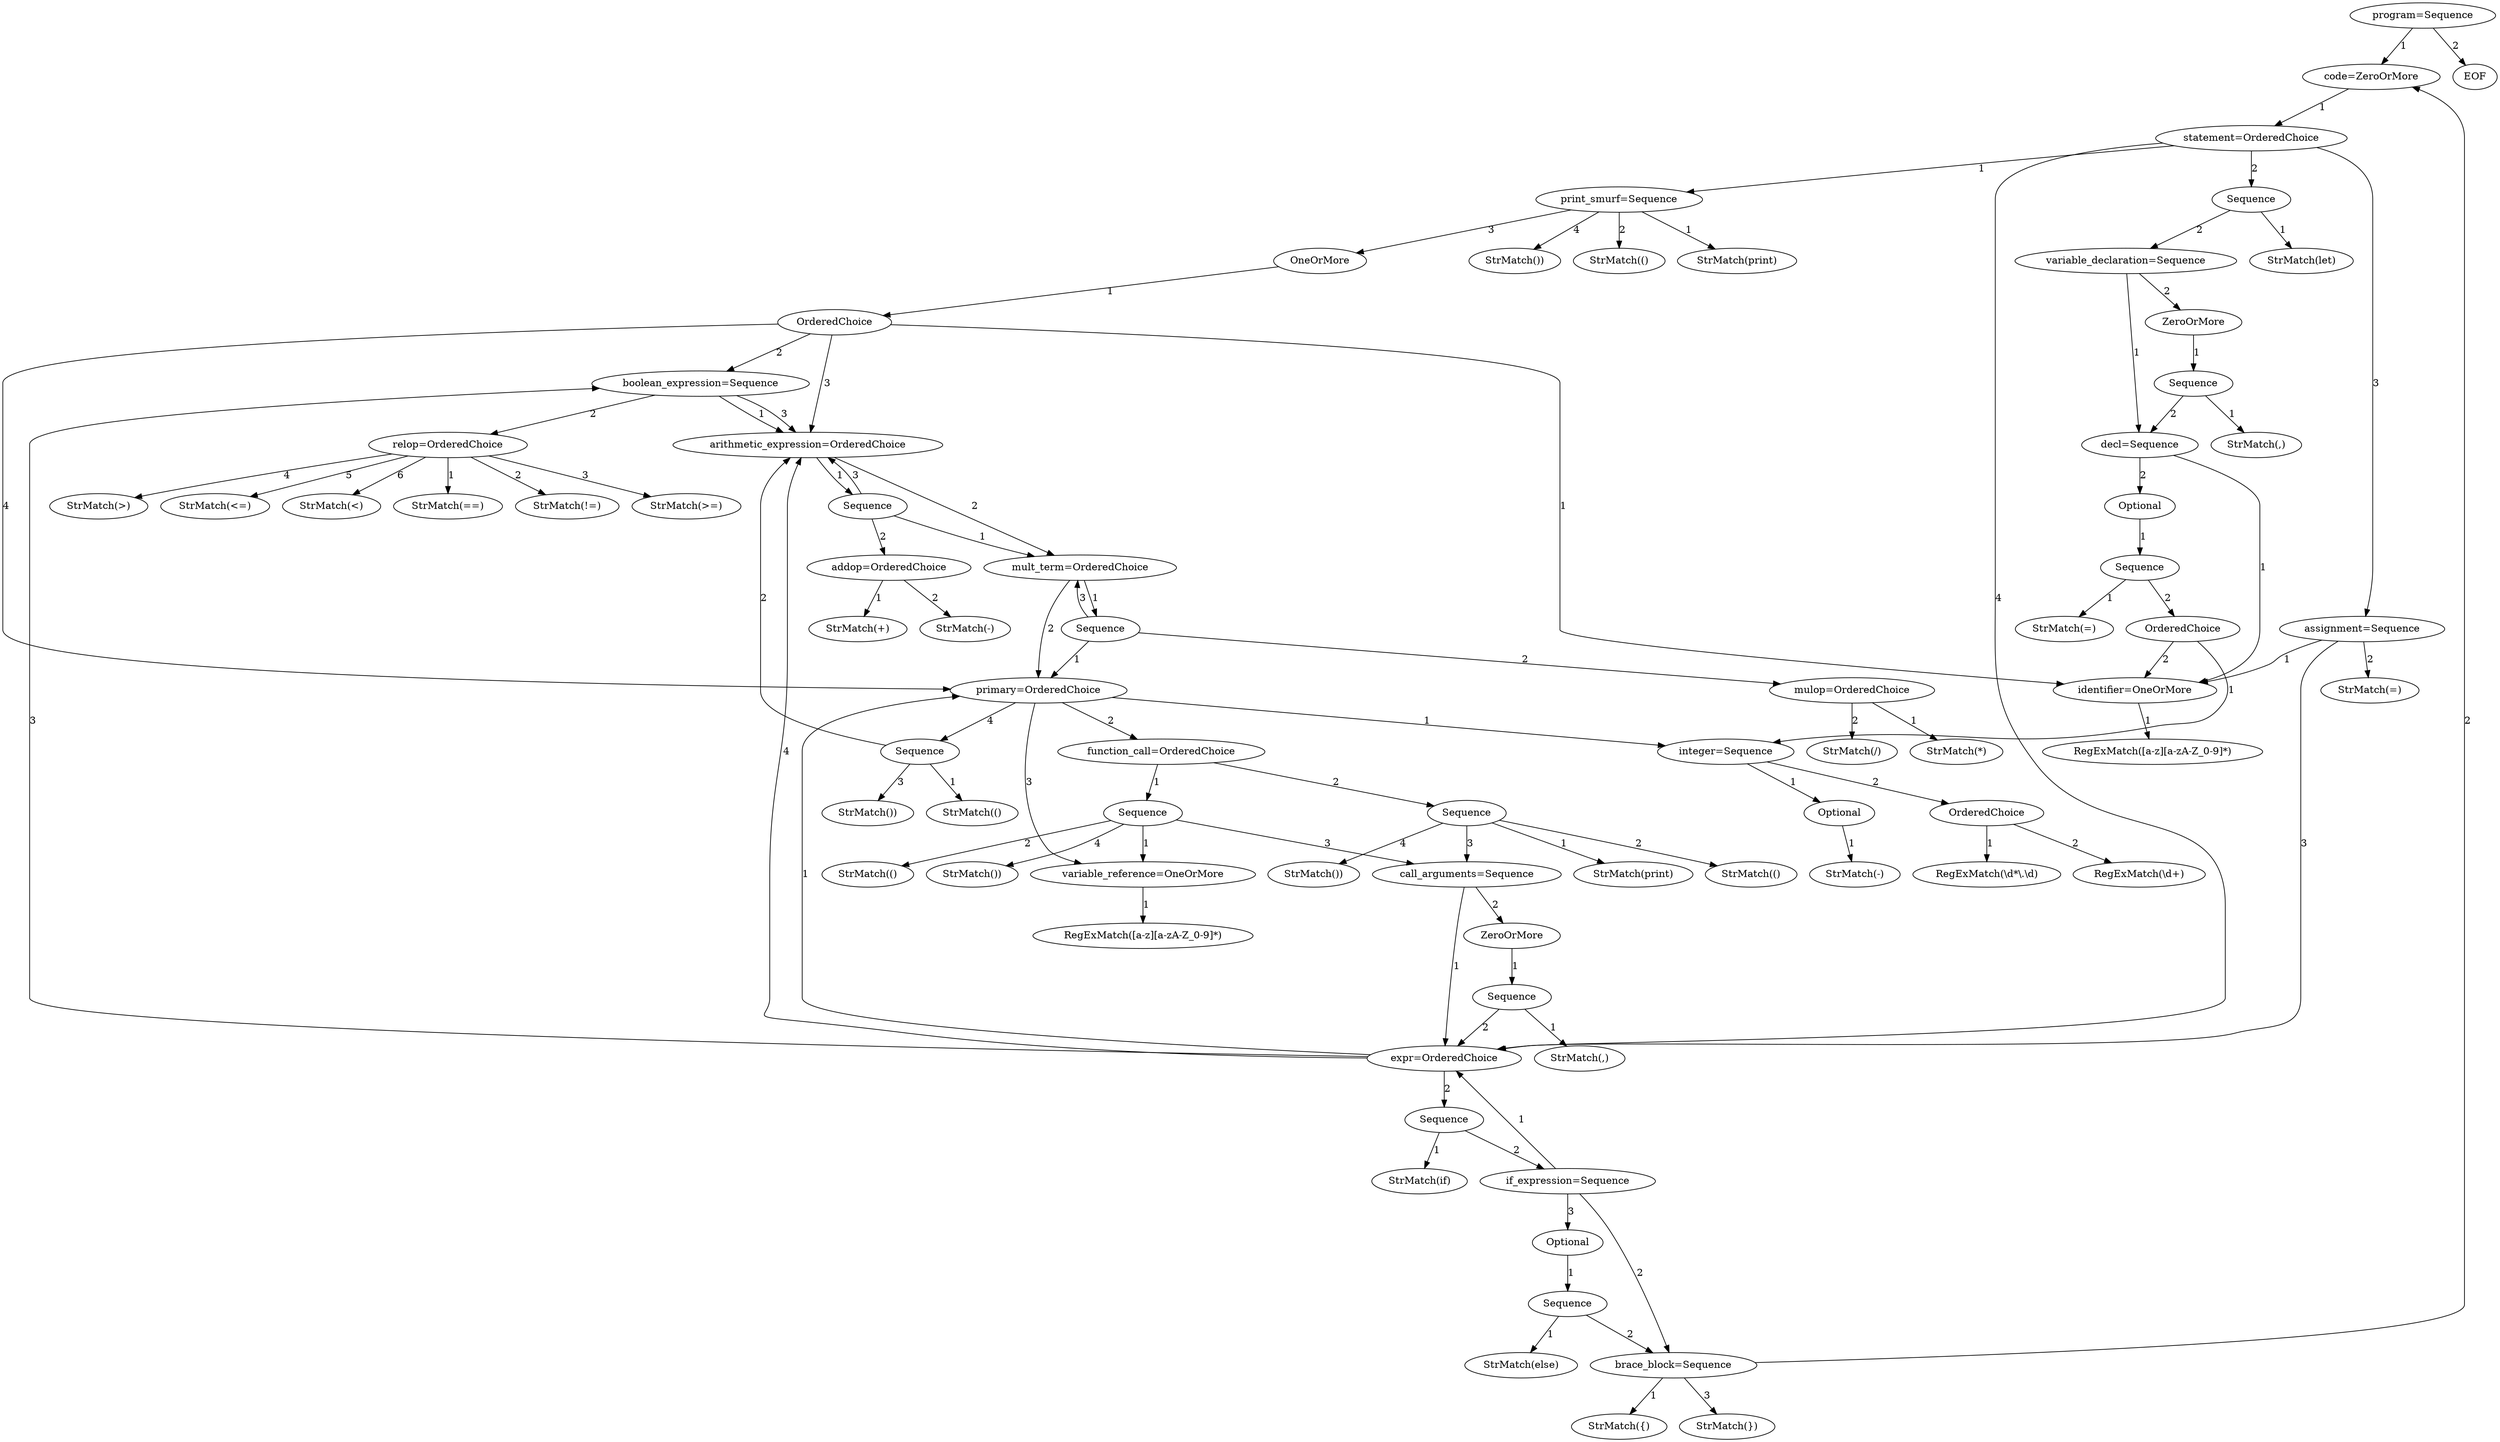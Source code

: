 digraph arpeggio_graph {
4714954896 [label="program=Sequence"];
4714954896->4714958224 [label="1"]

4714958224 [label="code=ZeroOrMore"];
4714958224->4714957328 [label="1"]

4714957328 [label="statement=OrderedChoice"];
4714957328->4712560144 [label="1"]

4712560144 [label="print_smurf=Sequence"];
4712560144->4712561424 [label="1"]

4712561424 [label="StrMatch(print)"];
4712560144->4712561680 [label="2"]

4712561680 [label="StrMatch(()"];
4712560144->4713194000 [label="3"]

4713194000 [label="OneOrMore"];
4713194000->4712562128 [label="1"]

4712562128 [label="OrderedChoice"];
4712562128->4712559696 [label="1"]

4712559696 [label="identifier=OneOrMore"];
4712559696->4712560784 [label="1"]

4712560784 [label="RegExMatch([a-z][a-zA-Z_0-9]*)"];
4712562128->4694868432 [label="2"]

4694868432 [label="boolean_expression=Sequence"];
4694868432->4712656208 [label="1"]

4712656208 [label="arithmetic_expression=OrderedChoice"];
4712656208->4712653968 [label="1"]

4712653968 [label="Sequence"];
4712653968->4712656080 [label="1"]

4712656080 [label="mult_term=OrderedChoice"];
4712656080->4712653072 [label="1"]

4712653072 [label="Sequence"];
4712653072->4712653136 [label="1"]

4712653136 [label="primary=OrderedChoice"];
4712653136->4712655056 [label="1"]

4712655056 [label="integer=Sequence"];
4712655056->4712653904 [label="1"]

4712653904 [label="Optional"];
4712653904->4712655120 [label="1"]

4712655120 [label="StrMatch(-)"];
4712655056->4712656400 [label="2"]

4712656400 [label="OrderedChoice"];
4712656400->4712652944 [label="1"]

4712652944 [label="RegExMatch(\\d*\\.\\d)"];
4712656400->4712653328 [label="2"]

4712653328 [label="RegExMatch(\\d+)"];
4712653136->4712654928 [label="2"]

4712654928 [label="function_call=OrderedChoice"];
4712654928->4711775696 [label="1"]

4711775696 [label="Sequence"];
4711775696->4711250256 [label="1"]

4711250256 [label="variable_reference=OneOrMore"];
4711250256->4711250320 [label="1"]

4711250320 [label="RegExMatch([a-z][a-zA-Z_0-9]*)"];
4711775696->4711248976 [label="2"]

4711248976 [label="StrMatch(()"];
4711775696->4711250576 [label="3"]

4711250576 [label="call_arguments=Sequence"];
4711250576->4711968912 [label="1"]

4711968912 [label="expr=OrderedChoice"];
4711968912->4712653136 [label="1"]

4711968912->4713195920 [label="2"]

4713195920 [label="Sequence"];
4713195920->4713196240 [label="1"]

4713196240 [label="StrMatch(if)"];
4713195920->4713199760 [label="2"]

4713199760 [label="if_expression=Sequence"];
4713199760->4711968912 [label="1"]

4713199760->4715149904 [label="2"]

4715149904 [label="brace_block=Sequence"];
4715149904->4715148432 [label="1"]

4715148432 [label="StrMatch({)"];
4715149904->4714958224 [label="2"]

4715149904->4711745104 [label="3"]

4711745104 [label="StrMatch(})"];
4713199760->4713198992 [label="3"]

4713198992 [label="Optional"];
4713198992->4711747536 [label="1"]

4711747536 [label="Sequence"];
4711747536->4711746768 [label="1"]

4711746768 [label="StrMatch(else)"];
4711747536->4715149904 [label="2"]

4711968912->4694868432 [label="3"]

4711968912->4712656208 [label="4"]

4711250576->4711251152 [label="2"]

4711251152 [label="ZeroOrMore"];
4711251152->4712199312 [label="1"]

4712199312 [label="Sequence"];
4712199312->4712198672 [label="1"]

4712198672 [label="StrMatch(,)"];
4712199312->4711968912 [label="2"]

4711775696->4712200400 [label="4"]

4712200400 [label="StrMatch())"];
4712654928->4711251280 [label="2"]

4711251280 [label="Sequence"];
4711251280->4707789648 [label="1"]

4707789648 [label="StrMatch(print)"];
4711251280->4707789392 [label="2"]

4707789392 [label="StrMatch(()"];
4711251280->4711250576 [label="3"]

4711251280->4712778768 [label="4"]

4712778768 [label="StrMatch())"];
4712653136->4711250256 [label="3"]

4712653136->4712776272 [label="4"]

4712776272 [label="Sequence"];
4712776272->4712776912 [label="1"]

4712776912 [label="StrMatch(()"];
4712776272->4712656208 [label="2"]

4712776272->4713969040 [label="3"]

4713969040 [label="StrMatch())"];
4712653072->4713971408 [label="2"]

4713971408 [label="mulop=OrderedChoice"];
4713971408->4713970512 [label="1"]

4713970512 [label="StrMatch(*)"];
4713971408->4713967824 [label="2"]

4713967824 [label="StrMatch(/)"];
4712653072->4712656080 [label="3"]

4712656080->4712653136 [label="2"]

4712653968->4711178768 [label="2"]

4711178768 [label="addop=OrderedChoice"];
4711178768->4711178384 [label="1"]

4711178384 [label="StrMatch(+)"];
4711178768->4711182032 [label="2"]

4711182032 [label="StrMatch(-)"];
4712653968->4712656208 [label="3"]

4712656208->4712656080 [label="2"]

4694868432->4710074832 [label="2"]

4710074832 [label="relop=OrderedChoice"];
4710074832->4710075024 [label="1"]

4710075024 [label="StrMatch(==)"];
4710074832->4710075920 [label="2"]

4710075920 [label="StrMatch(!=)"];
4710074832->4713247056 [label="3"]

4713247056 [label="StrMatch(>=)"];
4710074832->4713246928 [label="4"]

4713246928 [label="StrMatch(>)"];
4710074832->4713250448 [label="5"]

4713250448 [label="StrMatch(<=)"];
4710074832->4713249936 [label="6"]

4713249936 [label="StrMatch(<)"];
4694868432->4712656208 [label="3"]

4712562128->4712656208 [label="3"]

4712562128->4712653136 [label="4"]

4712560144->4712562192 [label="4"]

4712562192 [label="StrMatch())"];
4714957328->4713249488 [label="2"]

4713249488 [label="Sequence"];
4713249488->4713250384 [label="1"]

4713250384 [label="StrMatch(let)"];
4713249488->4713249616 [label="2"]

4713249616 [label="variable_declaration=Sequence"];
4713249616->4713250064 [label="1"]

4713250064 [label="decl=Sequence"];
4713250064->4712559696 [label="1"]

4713250064->4713248272 [label="2"]

4713248272 [label="Optional"];
4713248272->4716530832 [label="1"]

4716530832 [label="Sequence"];
4716530832->4716529232 [label="1"]

4716529232 [label="StrMatch(=)"];
4716530832->4716531600 [label="2"]

4716531600 [label="OrderedChoice"];
4716531600->4712655056 [label="1"]

4716531600->4712559696 [label="2"]

4713249616->4713247504 [label="2"]

4713247504 [label="ZeroOrMore"];
4713247504->4716529808 [label="1"]

4716529808 [label="Sequence"];
4716529808->4716529616 [label="1"]

4716529616 [label="StrMatch(,)"];
4716529808->4713250064 [label="2"]

4714957328->4716527952 [label="3"]

4716527952 [label="assignment=Sequence"];
4716527952->4712559696 [label="1"]

4716527952->4716529552 [label="2"]

4716529552 [label="StrMatch(=)"];
4716527952->4711968912 [label="3"]

4714957328->4711968912 [label="4"]

4714954896->4713247312 [label="2"]

4713247312 [label="EOF"];
}